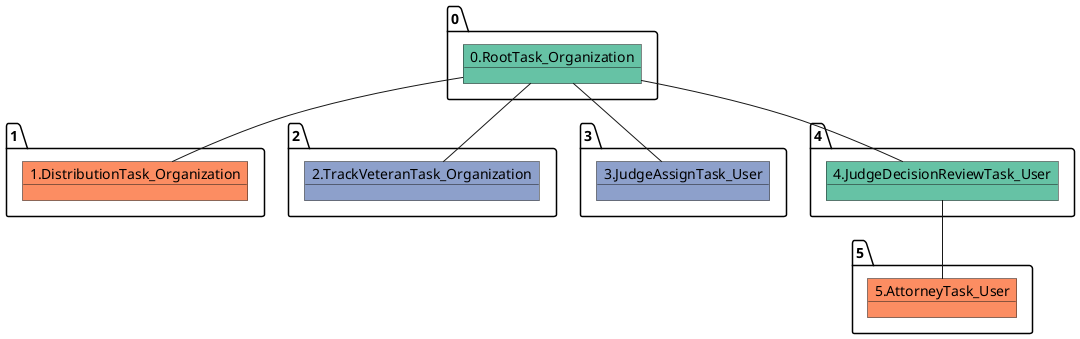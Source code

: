 @startuml
object 0.RootTask_Organization #66c2a5
object 1.DistributionTask_Organization #fc8d62
object 2.TrackVeteranTask_Organization #8da0cb
object 3.JudgeAssignTask_User #8da0cb
object 4.JudgeDecisionReviewTask_User #66c2a5
object 5.AttorneyTask_User #fc8d62
0.RootTask_Organization -- 1.DistributionTask_Organization
0.RootTask_Organization -- 2.TrackVeteranTask_Organization
0.RootTask_Organization -- 3.JudgeAssignTask_User
0.RootTask_Organization -- 4.JudgeDecisionReviewTask_User
4.JudgeDecisionReviewTask_User -- 5.AttorneyTask_User
@enduml
